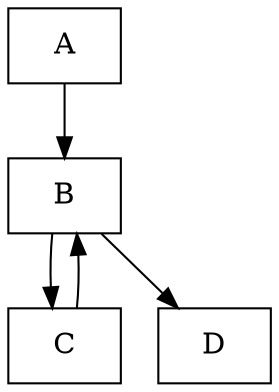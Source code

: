 strict digraph {
  node[shape=box];
  B0 [label=A];
  B1 [label=B];
  B2 [label=C];
  B3 [label=D];
  B0 -> B1;
  B1 -> B2;
  B2 -> B1;
  B1 -> B3;
}